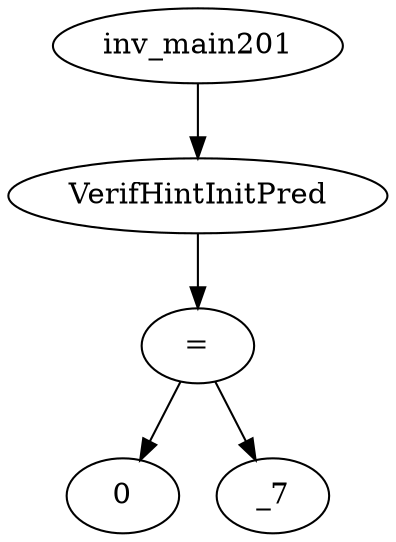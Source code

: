 digraph dag {
0 [label="inv_main201"];
1 [label="VerifHintInitPred"];
2 [label="="];
3 [label="0"];
4 [label="_7"];
0->1
1->2
2->4
2 -> 3
}
